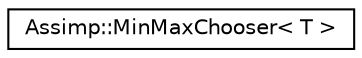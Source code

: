 digraph "Graphical Class Hierarchy"
{
  edge [fontname="Helvetica",fontsize="10",labelfontname="Helvetica",labelfontsize="10"];
  node [fontname="Helvetica",fontsize="10",shape=record];
  rankdir="LR";
  Node1 [label="Assimp::MinMaxChooser\< T \>",height=0.2,width=0.4,color="black", fillcolor="white", style="filled",URL="$struct_assimp_1_1_min_max_chooser.html"];
}
